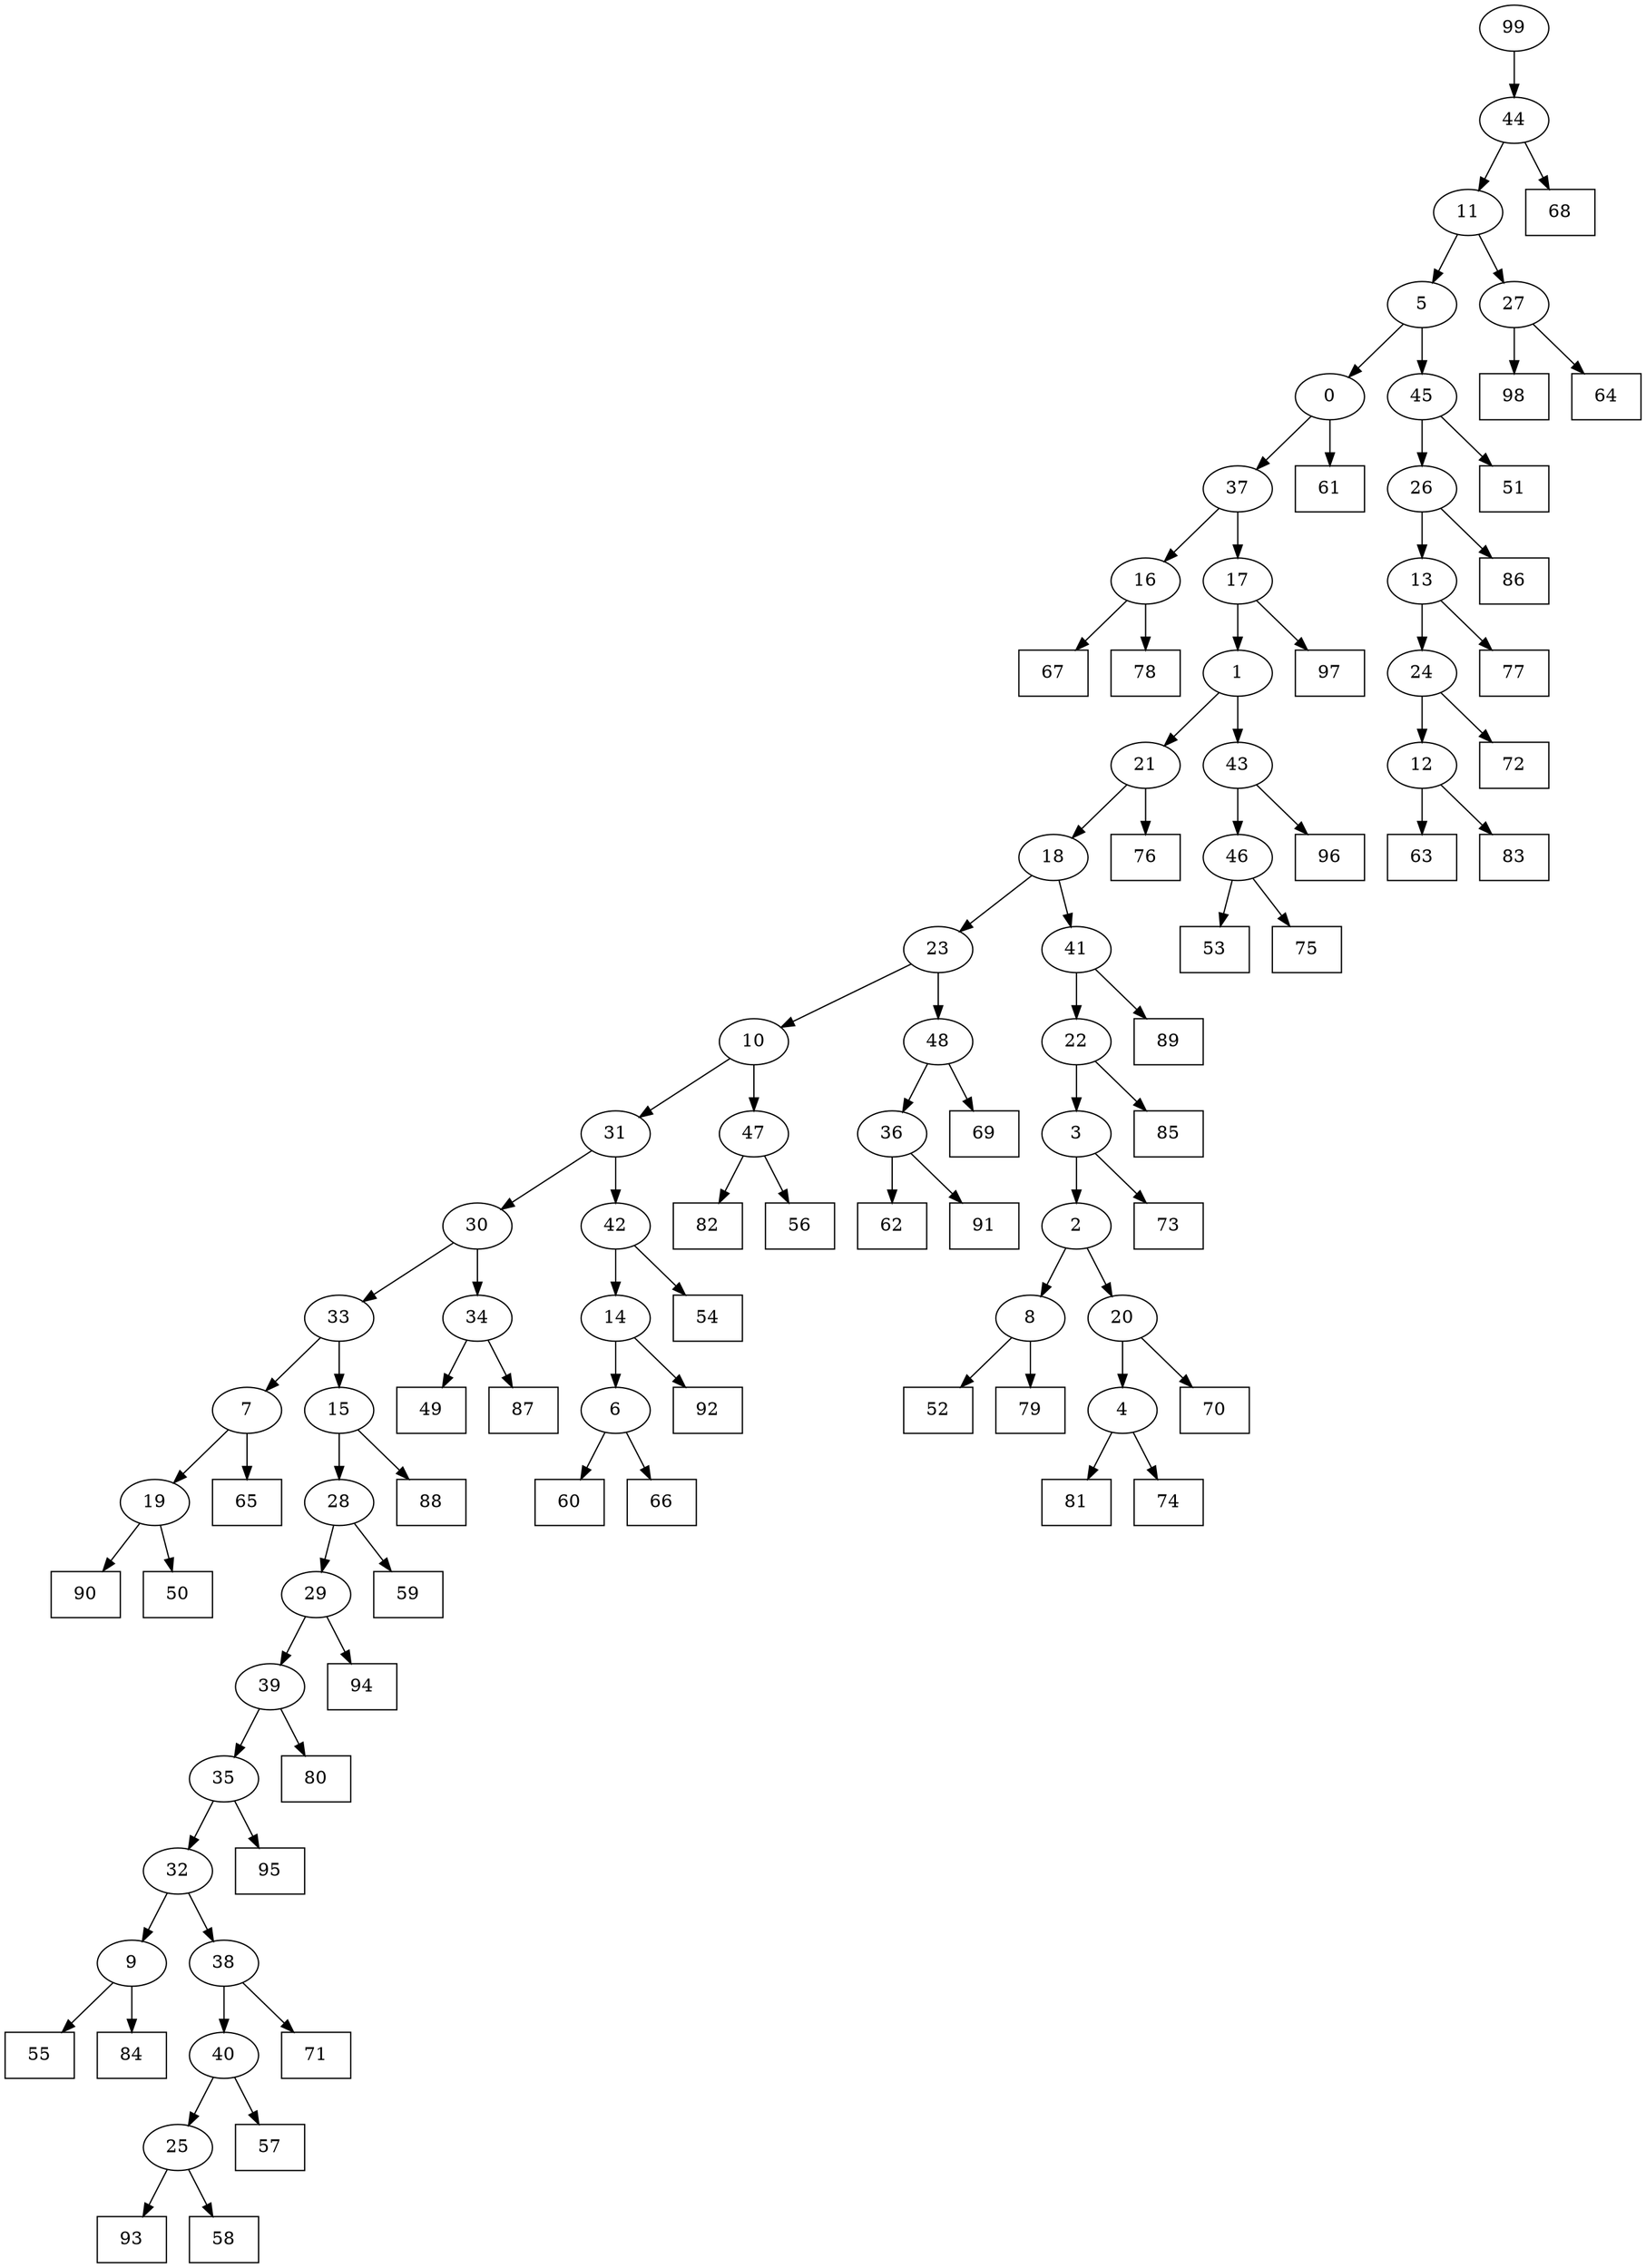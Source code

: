 digraph G {
0[label="0"];
1[label="1"];
2[label="2"];
3[label="3"];
4[label="4"];
5[label="5"];
6[label="6"];
7[label="7"];
8[label="8"];
9[label="9"];
10[label="10"];
11[label="11"];
12[label="12"];
13[label="13"];
14[label="14"];
15[label="15"];
16[label="16"];
17[label="17"];
18[label="18"];
19[label="19"];
20[label="20"];
21[label="21"];
22[label="22"];
23[label="23"];
24[label="24"];
25[label="25"];
26[label="26"];
27[label="27"];
28[label="28"];
29[label="29"];
30[label="30"];
31[label="31"];
32[label="32"];
33[label="33"];
34[label="34"];
35[label="35"];
36[label="36"];
37[label="37"];
38[label="38"];
39[label="39"];
40[label="40"];
41[label="41"];
42[label="42"];
43[label="43"];
44[label="44"];
45[label="45"];
46[label="46"];
47[label="47"];
48[label="48"];
49[shape=box,label="96"];
50[shape=box,label="69"];
51[shape=box,label="73"];
52[shape=box,label="51"];
53[shape=box,label="65"];
54[shape=box,label="92"];
55[shape=box,label="60"];
56[shape=box,label="86"];
57[shape=box,label="52"];
58[shape=box,label="76"];
59[shape=box,label="49"];
60[shape=box,label="90"];
61[shape=box,label="66"];
62[shape=box,label="93"];
63[shape=box,label="85"];
64[shape=box,label="62"];
65[shape=box,label="81"];
66[shape=box,label="58"];
67[shape=box,label="74"];
68[shape=box,label="89"];
69[shape=box,label="91"];
70[shape=box,label="55"];
71[shape=box,label="68"];
72[shape=box,label="71"];
73[shape=box,label="98"];
74[shape=box,label="97"];
75[shape=box,label="70"];
76[shape=box,label="67"];
77[shape=box,label="59"];
78[shape=box,label="87"];
79[shape=box,label="79"];
80[shape=box,label="63"];
81[shape=box,label="83"];
82[shape=box,label="77"];
83[shape=box,label="61"];
84[shape=box,label="72"];
85[shape=box,label="88"];
86[shape=box,label="82"];
87[shape=box,label="53"];
88[shape=box,label="56"];
89[shape=box,label="54"];
90[shape=box,label="75"];
91[shape=box,label="64"];
92[shape=box,label="50"];
93[shape=box,label="94"];
94[shape=box,label="80"];
95[shape=box,label="57"];
96[shape=box,label="78"];
97[shape=box,label="95"];
98[shape=box,label="84"];
99[label="99"];
47->88 ;
16->96 ;
15->85 ;
3->51 ;
7->53 ;
14->54 ;
47->86 ;
4->65 ;
22->3 ;
9->70 ;
8->79 ;
25->66 ;
5->0 ;
22->63 ;
41->68 ;
31->30 ;
48->50 ;
27->73 ;
38->72 ;
15->28 ;
19->60 ;
46->87 ;
26->56 ;
19->92 ;
16->76 ;
37->16 ;
17->1 ;
39->94 ;
10->47 ;
13->24 ;
24->84 ;
45->26 ;
48->36 ;
36->64 ;
34->59 ;
30->34 ;
1->21 ;
7->19 ;
29->93 ;
29->39 ;
21->58 ;
6->61 ;
33->15 ;
18->23 ;
23->48 ;
28->29 ;
43->49 ;
23->10 ;
1->43 ;
42->14 ;
32->9 ;
9->98 ;
21->18 ;
32->38 ;
38->40 ;
26->13 ;
13->82 ;
14->6 ;
6->55 ;
35->97 ;
45->52 ;
40->95 ;
20->4 ;
4->67 ;
34->78 ;
8->57 ;
0->83 ;
3->2 ;
17->74 ;
2->20 ;
30->33 ;
33->7 ;
12->80 ;
28->77 ;
5->45 ;
0->37 ;
37->17 ;
42->89 ;
24->12 ;
12->81 ;
10->31 ;
31->42 ;
36->69 ;
40->25 ;
25->62 ;
20->75 ;
43->46 ;
46->90 ;
2->8 ;
35->32 ;
11->5 ;
99->44 ;
44->71 ;
27->91 ;
44->11 ;
11->27 ;
39->35 ;
18->41 ;
41->22 ;
}

